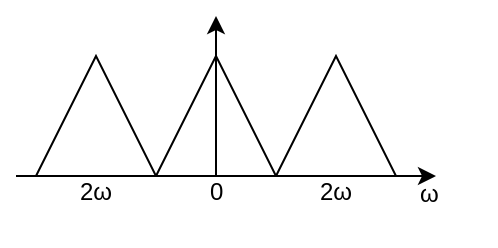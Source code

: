 <mxfile version="26.0.16">
  <diagram name="Seite-1" id="_D5j7GUgr2ZBBeUll-wA">
    <mxGraphModel dx="182" dy="283" grid="1" gridSize="10" guides="1" tooltips="1" connect="1" arrows="1" fold="1" page="1" pageScale="1" pageWidth="827" pageHeight="1169" math="0" shadow="0">
      <root>
        <mxCell id="0" />
        <mxCell id="1" parent="0" />
        <mxCell id="9Gs93-xfaeQLUpTrcQ6k-6" value="" style="triangle;whiteSpace=wrap;html=1;direction=south;rotation=-180;" vertex="1" parent="1">
          <mxGeometry x="160" y="330" width="60" height="60" as="geometry" />
        </mxCell>
        <mxCell id="9Gs93-xfaeQLUpTrcQ6k-4" value="" style="endArrow=classic;html=1;rounded=0;" edge="1" parent="1">
          <mxGeometry width="50" height="50" relative="1" as="geometry">
            <mxPoint x="190" y="390" as="sourcePoint" />
            <mxPoint x="190" y="310" as="targetPoint" />
          </mxGeometry>
        </mxCell>
        <mxCell id="9Gs93-xfaeQLUpTrcQ6k-7" value="" style="endArrow=classic;html=1;rounded=0;" edge="1" parent="1">
          <mxGeometry width="50" height="50" relative="1" as="geometry">
            <mxPoint x="90" y="390" as="sourcePoint" />
            <mxPoint x="300" y="390" as="targetPoint" />
          </mxGeometry>
        </mxCell>
        <mxCell id="9Gs93-xfaeQLUpTrcQ6k-9" value="" style="triangle;whiteSpace=wrap;html=1;direction=south;rotation=-180;" vertex="1" parent="1">
          <mxGeometry x="100" y="330" width="60" height="60" as="geometry" />
        </mxCell>
        <mxCell id="9Gs93-xfaeQLUpTrcQ6k-11" value="" style="triangle;whiteSpace=wrap;html=1;direction=south;rotation=-180;" vertex="1" parent="1">
          <mxGeometry x="220" y="330" width="60" height="60" as="geometry" />
        </mxCell>
        <mxCell id="9Gs93-xfaeQLUpTrcQ6k-22" value="2ω" style="text;whiteSpace=wrap;" vertex="1" parent="1">
          <mxGeometry x="240" y="384" width="40" height="40" as="geometry" />
        </mxCell>
        <mxCell id="9Gs93-xfaeQLUpTrcQ6k-23" value="ω" style="text;whiteSpace=wrap;" vertex="1" parent="1">
          <mxGeometry x="290" y="385" width="40" height="40" as="geometry" />
        </mxCell>
        <mxCell id="9Gs93-xfaeQLUpTrcQ6k-24" value="0" style="text;whiteSpace=wrap;" vertex="1" parent="1">
          <mxGeometry x="185" y="384" width="40" height="40" as="geometry" />
        </mxCell>
        <mxCell id="9Gs93-xfaeQLUpTrcQ6k-25" value="2ω" style="text;whiteSpace=wrap;" vertex="1" parent="1">
          <mxGeometry x="120" y="384" width="40" height="40" as="geometry" />
        </mxCell>
      </root>
    </mxGraphModel>
  </diagram>
</mxfile>
